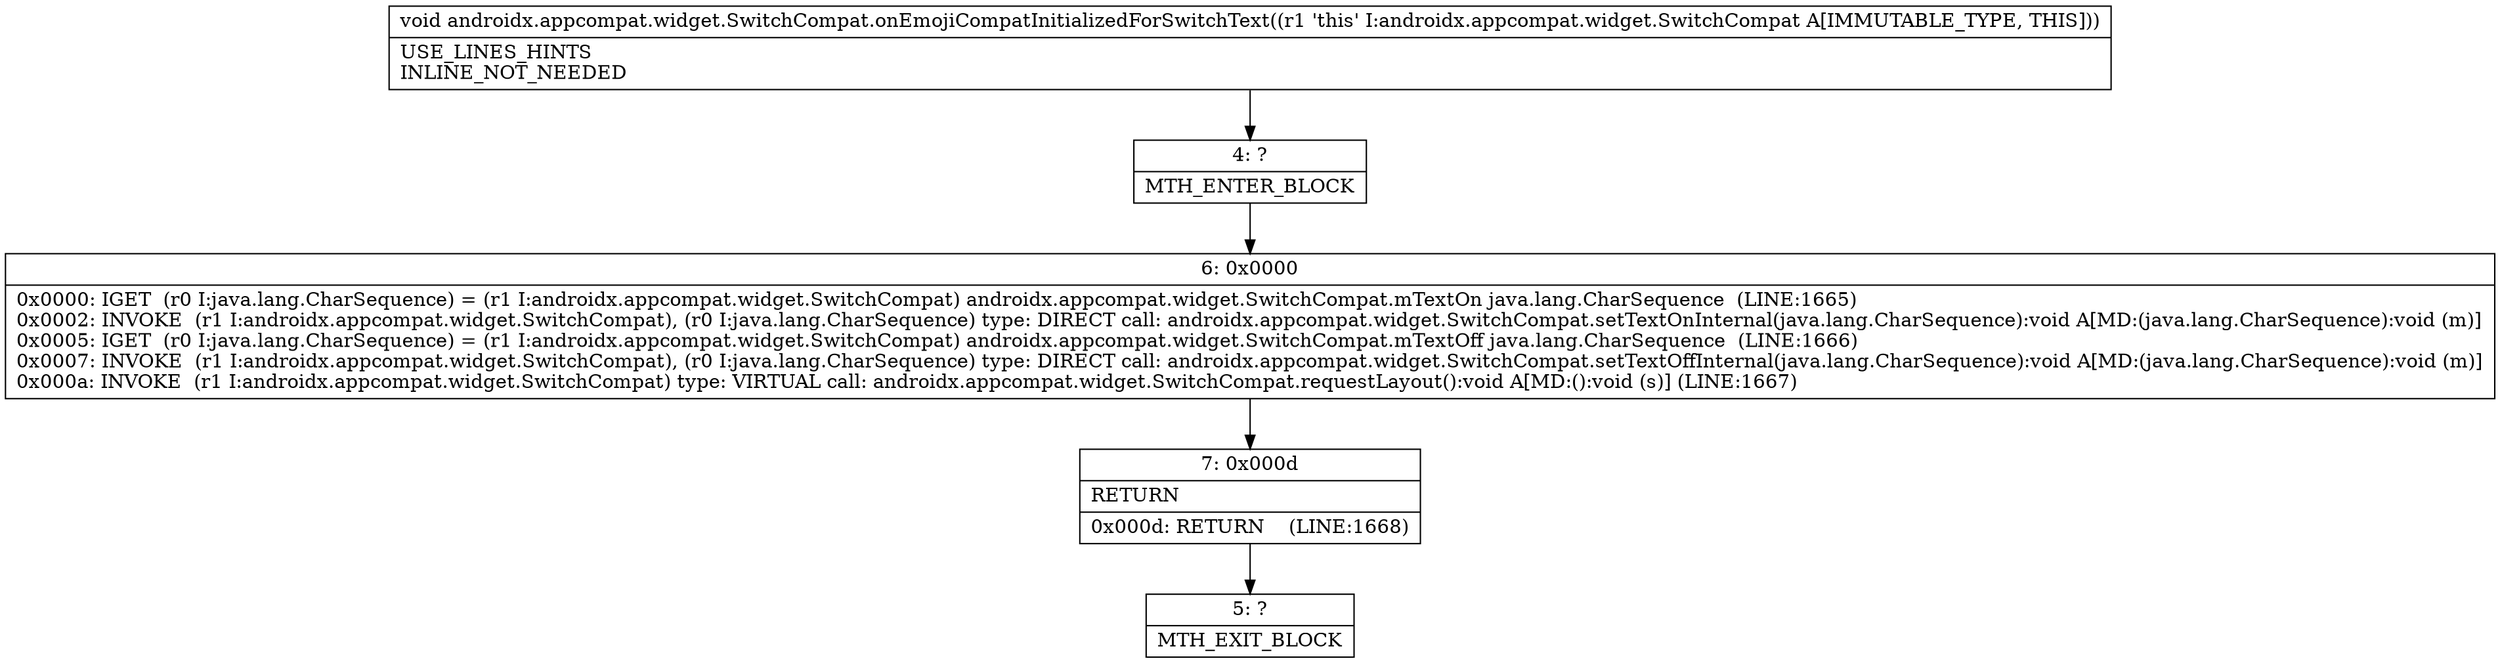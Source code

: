 digraph "CFG forandroidx.appcompat.widget.SwitchCompat.onEmojiCompatInitializedForSwitchText()V" {
Node_4 [shape=record,label="{4\:\ ?|MTH_ENTER_BLOCK\l}"];
Node_6 [shape=record,label="{6\:\ 0x0000|0x0000: IGET  (r0 I:java.lang.CharSequence) = (r1 I:androidx.appcompat.widget.SwitchCompat) androidx.appcompat.widget.SwitchCompat.mTextOn java.lang.CharSequence  (LINE:1665)\l0x0002: INVOKE  (r1 I:androidx.appcompat.widget.SwitchCompat), (r0 I:java.lang.CharSequence) type: DIRECT call: androidx.appcompat.widget.SwitchCompat.setTextOnInternal(java.lang.CharSequence):void A[MD:(java.lang.CharSequence):void (m)]\l0x0005: IGET  (r0 I:java.lang.CharSequence) = (r1 I:androidx.appcompat.widget.SwitchCompat) androidx.appcompat.widget.SwitchCompat.mTextOff java.lang.CharSequence  (LINE:1666)\l0x0007: INVOKE  (r1 I:androidx.appcompat.widget.SwitchCompat), (r0 I:java.lang.CharSequence) type: DIRECT call: androidx.appcompat.widget.SwitchCompat.setTextOffInternal(java.lang.CharSequence):void A[MD:(java.lang.CharSequence):void (m)]\l0x000a: INVOKE  (r1 I:androidx.appcompat.widget.SwitchCompat) type: VIRTUAL call: androidx.appcompat.widget.SwitchCompat.requestLayout():void A[MD:():void (s)] (LINE:1667)\l}"];
Node_7 [shape=record,label="{7\:\ 0x000d|RETURN\l|0x000d: RETURN    (LINE:1668)\l}"];
Node_5 [shape=record,label="{5\:\ ?|MTH_EXIT_BLOCK\l}"];
MethodNode[shape=record,label="{void androidx.appcompat.widget.SwitchCompat.onEmojiCompatInitializedForSwitchText((r1 'this' I:androidx.appcompat.widget.SwitchCompat A[IMMUTABLE_TYPE, THIS]))  | USE_LINES_HINTS\lINLINE_NOT_NEEDED\l}"];
MethodNode -> Node_4;Node_4 -> Node_6;
Node_6 -> Node_7;
Node_7 -> Node_5;
}

